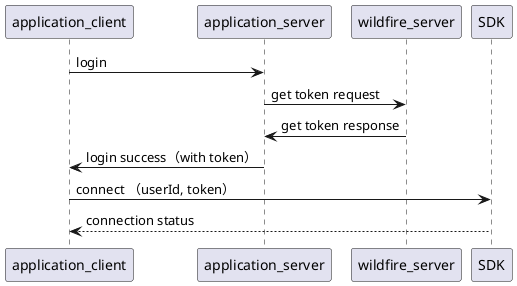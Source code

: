 @startuml
  application_client -> application_server : login
  application_server -> wildfire_server : get token request
  wildfire_server -> application_server : get token response
  application_server -> application_client : login success（with token）
  application_client -> SDK : connect （userId, token）
  SDK --> application_client : connection status
@enduml
